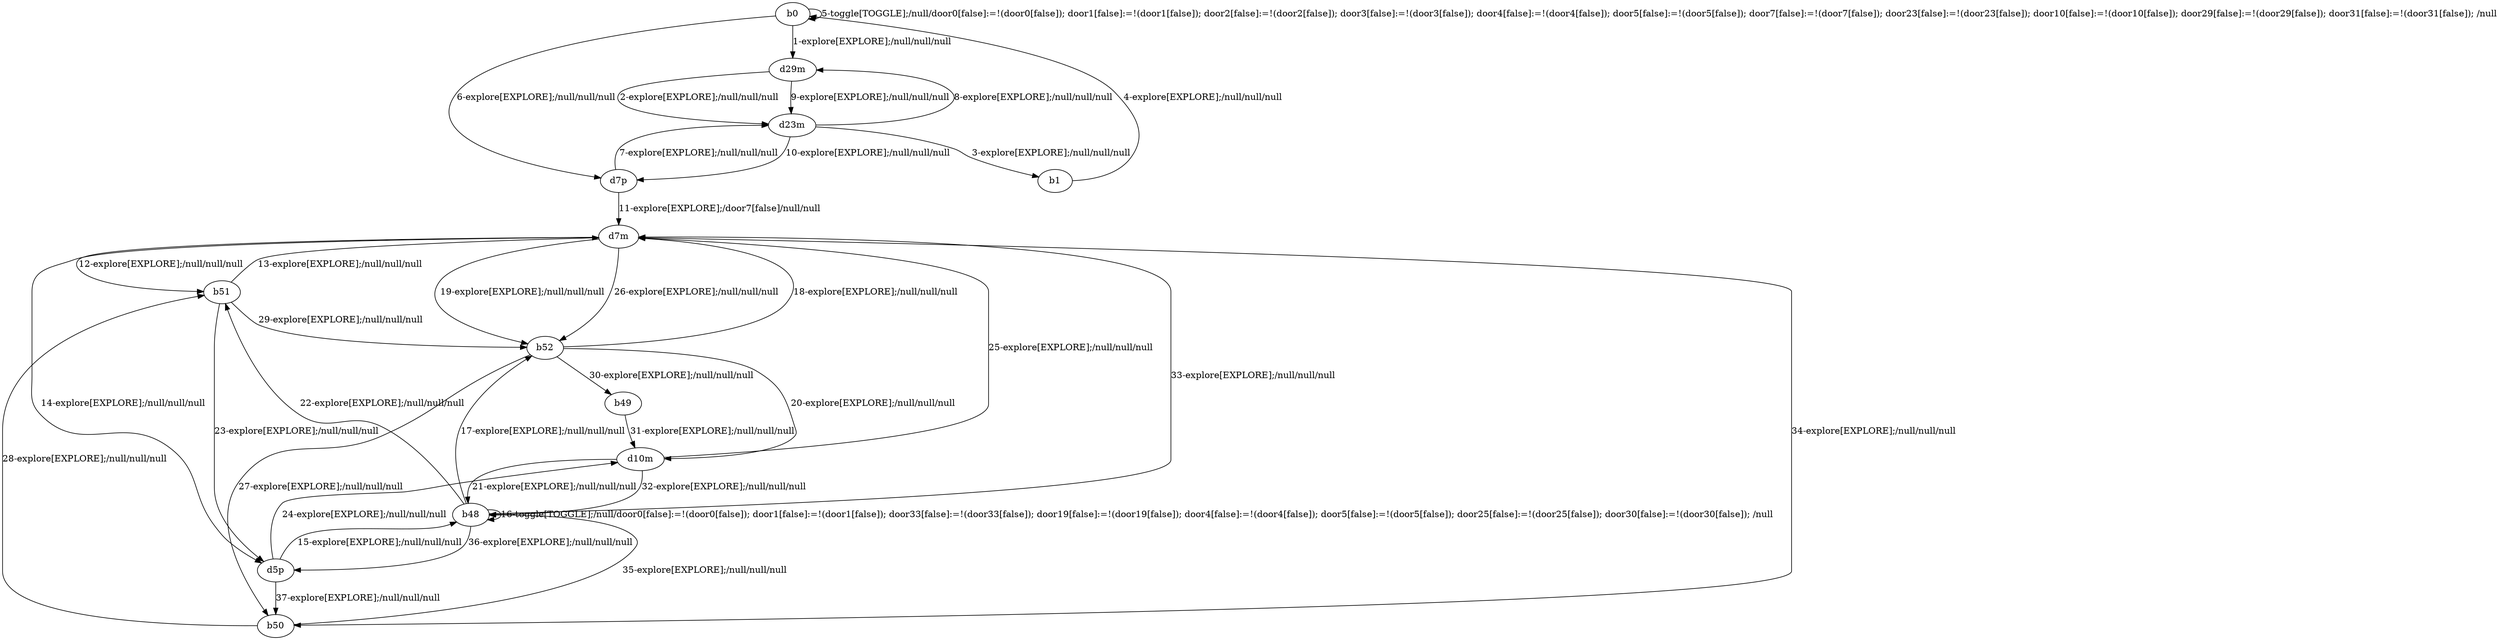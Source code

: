 # Total number of goals covered by this test: 1
# b48 --> d5p

digraph g {
"b0" -> "d29m" [label = "1-explore[EXPLORE];/null/null/null"];
"d29m" -> "d23m" [label = "2-explore[EXPLORE];/null/null/null"];
"d23m" -> "b1" [label = "3-explore[EXPLORE];/null/null/null"];
"b1" -> "b0" [label = "4-explore[EXPLORE];/null/null/null"];
"b0" -> "b0" [label = "5-toggle[TOGGLE];/null/door0[false]:=!(door0[false]); door1[false]:=!(door1[false]); door2[false]:=!(door2[false]); door3[false]:=!(door3[false]); door4[false]:=!(door4[false]); door5[false]:=!(door5[false]); door7[false]:=!(door7[false]); door23[false]:=!(door23[false]); door10[false]:=!(door10[false]); door29[false]:=!(door29[false]); door31[false]:=!(door31[false]); /null"];
"b0" -> "d7p" [label = "6-explore[EXPLORE];/null/null/null"];
"d7p" -> "d23m" [label = "7-explore[EXPLORE];/null/null/null"];
"d23m" -> "d29m" [label = "8-explore[EXPLORE];/null/null/null"];
"d29m" -> "d23m" [label = "9-explore[EXPLORE];/null/null/null"];
"d23m" -> "d7p" [label = "10-explore[EXPLORE];/null/null/null"];
"d7p" -> "d7m" [label = "11-explore[EXPLORE];/door7[false]/null/null"];
"d7m" -> "b51" [label = "12-explore[EXPLORE];/null/null/null"];
"b51" -> "d7m" [label = "13-explore[EXPLORE];/null/null/null"];
"d7m" -> "d5p" [label = "14-explore[EXPLORE];/null/null/null"];
"d5p" -> "b48" [label = "15-explore[EXPLORE];/null/null/null"];
"b48" -> "b48" [label = "16-toggle[TOGGLE];/null/door0[false]:=!(door0[false]); door1[false]:=!(door1[false]); door33[false]:=!(door33[false]); door19[false]:=!(door19[false]); door4[false]:=!(door4[false]); door5[false]:=!(door5[false]); door25[false]:=!(door25[false]); door30[false]:=!(door30[false]); /null"];
"b48" -> "b52" [label = "17-explore[EXPLORE];/null/null/null"];
"b52" -> "d7m" [label = "18-explore[EXPLORE];/null/null/null"];
"d7m" -> "b52" [label = "19-explore[EXPLORE];/null/null/null"];
"b52" -> "d10m" [label = "20-explore[EXPLORE];/null/null/null"];
"d10m" -> "b48" [label = "21-explore[EXPLORE];/null/null/null"];
"b48" -> "b51" [label = "22-explore[EXPLORE];/null/null/null"];
"b51" -> "d5p" [label = "23-explore[EXPLORE];/null/null/null"];
"d5p" -> "d10m" [label = "24-explore[EXPLORE];/null/null/null"];
"d10m" -> "d7m" [label = "25-explore[EXPLORE];/null/null/null"];
"d7m" -> "b52" [label = "26-explore[EXPLORE];/null/null/null"];
"b52" -> "b50" [label = "27-explore[EXPLORE];/null/null/null"];
"b50" -> "b51" [label = "28-explore[EXPLORE];/null/null/null"];
"b51" -> "b52" [label = "29-explore[EXPLORE];/null/null/null"];
"b52" -> "b49" [label = "30-explore[EXPLORE];/null/null/null"];
"b49" -> "d10m" [label = "31-explore[EXPLORE];/null/null/null"];
"d10m" -> "b48" [label = "32-explore[EXPLORE];/null/null/null"];
"b48" -> "d7m" [label = "33-explore[EXPLORE];/null/null/null"];
"d7m" -> "b50" [label = "34-explore[EXPLORE];/null/null/null"];
"b50" -> "b48" [label = "35-explore[EXPLORE];/null/null/null"];
"b48" -> "d5p" [label = "36-explore[EXPLORE];/null/null/null"];
"d5p" -> "b50" [label = "37-explore[EXPLORE];/null/null/null"];
}